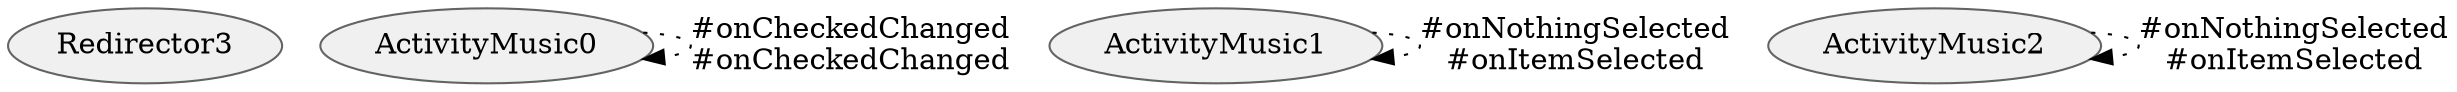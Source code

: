 digraph {
fontname="Helvetica";
node[style="filled,solid", colorscheme=greys3, fillcolor=1, color=3];
Redirector3;
ActivityMusic0;
ActivityMusic1;
ActivityMusic2;
ActivityMusic0 -> ActivityMusic0[label="#onCheckedChanged
#onCheckedChanged",style=dotted];
ActivityMusic1 -> ActivityMusic1[label="#onNothingSelected
#onItemSelected",style=dotted];
ActivityMusic2 -> ActivityMusic2[label="#onNothingSelected
#onItemSelected",style=dotted];
}
